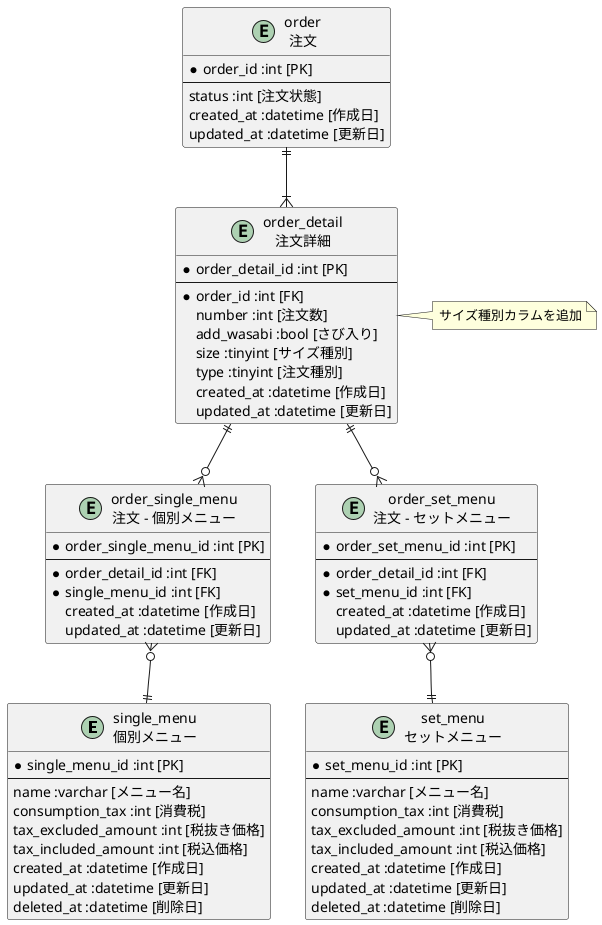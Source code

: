 @startuml

entity single_menu as "single_menu\n個別メニュー" {
  *single_menu_id :int [PK]
  --
  name :varchar [メニュー名]
  consumption_tax :int [消費税]
  tax_excluded_amount :int [税抜き価格]
  tax_included_amount :int [税込価格]
  created_at :datetime [作成日]
  updated_at :datetime [更新日]
  deleted_at :datetime [削除日]
}

entity order_single_menu as "order_single_menu\n注文 - 個別メニュー" {
  *order_single_menu_id :int [PK]
  --
  *order_detail_id :int [FK]
  *single_menu_id :int [FK]
  created_at :datetime [作成日]
  updated_at :datetime [更新日]
}

entity set_menu as "set_menu\nセットメニュー" {
  *set_menu_id :int [PK]
  --
  name :varchar [メニュー名]
  consumption_tax :int [消費税]
  tax_excluded_amount :int [税抜き価格]
  tax_included_amount :int [税込価格]
  created_at :datetime [作成日]
  updated_at :datetime [更新日]
  deleted_at :datetime [削除日]
}

entity order_set_menu as "order_set_menu\n注文 - セットメニュー" {
  *order_set_menu_id :int [PK]
  --
  *order_detail_id :int [FK]
  *set_menu_id :int [FK]
  created_at :datetime [作成日]
  updated_at :datetime [更新日]
}

entity order as "order\n注文" {
  *order_id :int [PK]
  --
  status :int [注文状態]
  created_at :datetime [作成日]
  updated_at :datetime [更新日]
}

entity order_detail as "order_detail\n注文詳細" {
  *order_detail_id :int [PK]
  --
  *order_id :int [FK]
  number :int [注文数]
  add_wasabi :bool [さび入り]
  size :tinyint [サイズ種別]
  type :tinyint [注文種別]
  created_at :datetime [作成日]
  updated_at :datetime [更新日]
}

note right: サイズ種別カラムを追加

order ||-d-|{ order_detail
order_detail ||--o{ order_single_menu
order_detail ||--o{ order_set_menu
order_single_menu }o--|| single_menu
order_set_menu }o--|| set_menu

@enduml